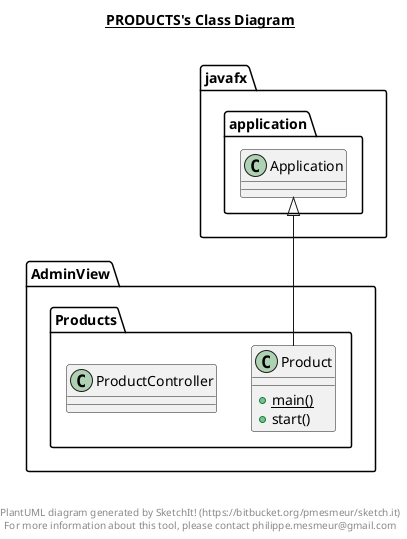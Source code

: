 @startuml

title __PRODUCTS's Class Diagram__\n

  namespace AdminView {
    namespace Products {
      class AdminView.Products.Product {
          {static} + main()
          + start()
      }
    }
  }
  

  namespace AdminView {
    namespace Products {
      class AdminView.Products.ProductController {
      }
    }
  }
  

  AdminView.Products.Product -up-|> javafx.application.Application


right footer


PlantUML diagram generated by SketchIt! (https://bitbucket.org/pmesmeur/sketch.it)
For more information about this tool, please contact philippe.mesmeur@gmail.com
endfooter

@enduml
